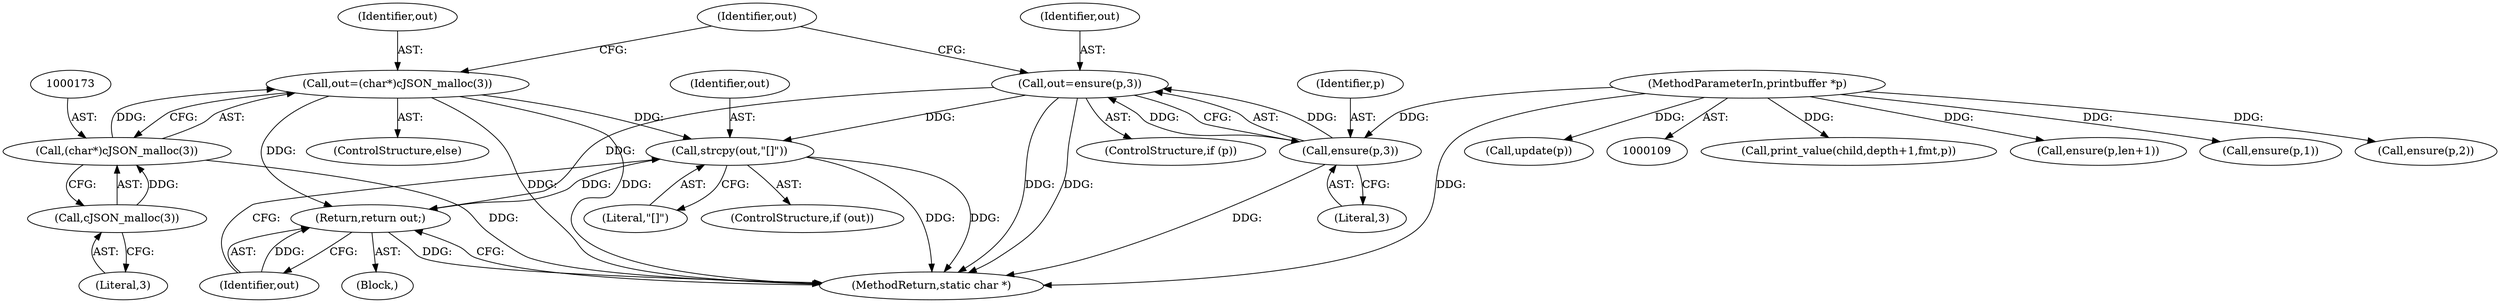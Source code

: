 digraph "0_iperf_91f2fa59e8ed80dfbf400add0164ee0e508e412a_40@API" {
"1000178" [label="(Call,strcpy(out,\"[]\"))"];
"1000170" [label="(Call,out=(char*)cJSON_malloc(3))"];
"1000172" [label="(Call,(char*)cJSON_malloc(3))"];
"1000174" [label="(Call,cJSON_malloc(3))"];
"1000164" [label="(Call,out=ensure(p,3))"];
"1000166" [label="(Call,ensure(p,3))"];
"1000113" [label="(MethodParameterIn,printbuffer *p)"];
"1000181" [label="(Return,return out;)"];
"1000168" [label="(Literal,3)"];
"1000220" [label="(Call,print_value(child,depth+1,fmt,p))"];
"1000246" [label="(Call,ensure(p,len+1))"];
"1000175" [label="(Literal,3)"];
"1000193" [label="(Call,ensure(p,1))"];
"1000182" [label="(Identifier,out)"];
"1000176" [label="(ControlStructure,if (out))"];
"1000169" [label="(ControlStructure,else)"];
"1000179" [label="(Identifier,out)"];
"1000113" [label="(MethodParameterIn,printbuffer *p)"];
"1000174" [label="(Call,cJSON_malloc(3))"];
"1000170" [label="(Call,out=(char*)cJSON_malloc(3))"];
"1000171" [label="(Identifier,out)"];
"1000166" [label="(Call,ensure(p,3))"];
"1000497" [label="(MethodReturn,static char *)"];
"1000162" [label="(ControlStructure,if (p))"];
"1000178" [label="(Call,strcpy(out,\"[]\"))"];
"1000284" [label="(Call,ensure(p,2))"];
"1000180" [label="(Literal,\"[]\")"];
"1000181" [label="(Return,return out;)"];
"1000161" [label="(Block,)"];
"1000177" [label="(Identifier,out)"];
"1000164" [label="(Call,out=ensure(p,3))"];
"1000165" [label="(Identifier,out)"];
"1000231" [label="(Call,update(p))"];
"1000167" [label="(Identifier,p)"];
"1000172" [label="(Call,(char*)cJSON_malloc(3))"];
"1000178" -> "1000176"  [label="AST: "];
"1000178" -> "1000180"  [label="CFG: "];
"1000179" -> "1000178"  [label="AST: "];
"1000180" -> "1000178"  [label="AST: "];
"1000182" -> "1000178"  [label="CFG: "];
"1000178" -> "1000497"  [label="DDG: "];
"1000178" -> "1000497"  [label="DDG: "];
"1000170" -> "1000178"  [label="DDG: "];
"1000164" -> "1000178"  [label="DDG: "];
"1000178" -> "1000181"  [label="DDG: "];
"1000170" -> "1000169"  [label="AST: "];
"1000170" -> "1000172"  [label="CFG: "];
"1000171" -> "1000170"  [label="AST: "];
"1000172" -> "1000170"  [label="AST: "];
"1000177" -> "1000170"  [label="CFG: "];
"1000170" -> "1000497"  [label="DDG: "];
"1000170" -> "1000497"  [label="DDG: "];
"1000172" -> "1000170"  [label="DDG: "];
"1000170" -> "1000181"  [label="DDG: "];
"1000172" -> "1000174"  [label="CFG: "];
"1000173" -> "1000172"  [label="AST: "];
"1000174" -> "1000172"  [label="AST: "];
"1000172" -> "1000497"  [label="DDG: "];
"1000174" -> "1000172"  [label="DDG: "];
"1000174" -> "1000175"  [label="CFG: "];
"1000175" -> "1000174"  [label="AST: "];
"1000164" -> "1000162"  [label="AST: "];
"1000164" -> "1000166"  [label="CFG: "];
"1000165" -> "1000164"  [label="AST: "];
"1000166" -> "1000164"  [label="AST: "];
"1000177" -> "1000164"  [label="CFG: "];
"1000164" -> "1000497"  [label="DDG: "];
"1000164" -> "1000497"  [label="DDG: "];
"1000166" -> "1000164"  [label="DDG: "];
"1000166" -> "1000164"  [label="DDG: "];
"1000164" -> "1000181"  [label="DDG: "];
"1000166" -> "1000168"  [label="CFG: "];
"1000167" -> "1000166"  [label="AST: "];
"1000168" -> "1000166"  [label="AST: "];
"1000166" -> "1000497"  [label="DDG: "];
"1000113" -> "1000166"  [label="DDG: "];
"1000113" -> "1000109"  [label="AST: "];
"1000113" -> "1000497"  [label="DDG: "];
"1000113" -> "1000193"  [label="DDG: "];
"1000113" -> "1000220"  [label="DDG: "];
"1000113" -> "1000231"  [label="DDG: "];
"1000113" -> "1000246"  [label="DDG: "];
"1000113" -> "1000284"  [label="DDG: "];
"1000181" -> "1000161"  [label="AST: "];
"1000181" -> "1000182"  [label="CFG: "];
"1000182" -> "1000181"  [label="AST: "];
"1000497" -> "1000181"  [label="CFG: "];
"1000181" -> "1000497"  [label="DDG: "];
"1000182" -> "1000181"  [label="DDG: "];
}
